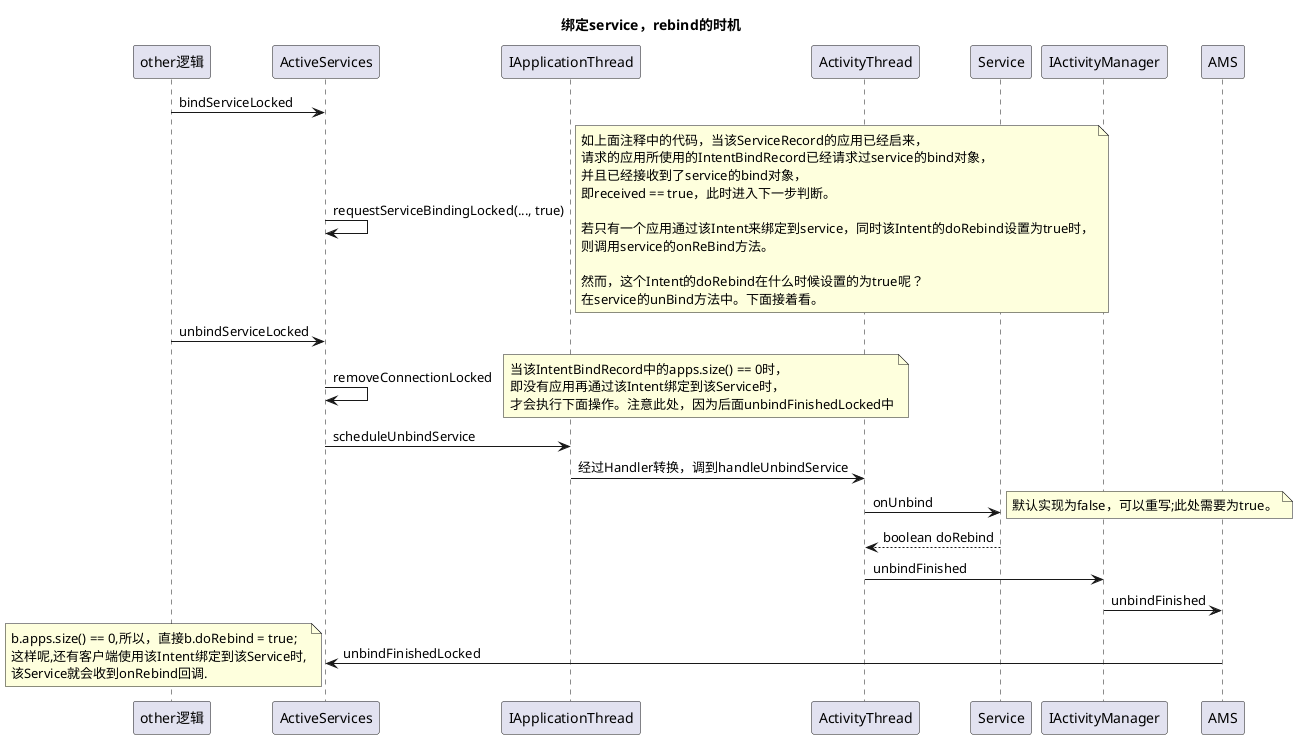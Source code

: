 @startuml
title 绑定service，rebind的时机
other逻辑 -> ActiveServices : bindServiceLocked
'if (s.app != null && b.intent.received) {
 '                // Service is already running, so we can immediately
 '                // publish the connection.
 '                try {
 '                    c.conn.connected(s.name, b.intent.binder, false);
 '                } catch (Exception e) {
 '                    Slog.w(TAG, "Failure sending service " + s.shortName
 '                            + " to connection " + c.conn.asBinder()
 '                            + " (in " + c.binding.client.processName + ")", e);
 '                }
 '
 '                // If this is the first app connected back to this binding,
 '                // and the service had previously asked to be told when
 '                // rebound, then do so.
 '                if (b.intent.apps.size() == 1 && b.intent.doRebind) {
 '                    requestServiceBindingLocked(s, b.intent, callerFg, true);
 '                }'

ActiveServices -> ActiveServices : requestServiceBindingLocked(..., true)
note right
如上面注释中的代码，当该ServiceRecord的应用已经启来，
请求的应用所使用的IntentBindRecord已经请求过service的bind对象，
并且已经接收到了service的bind对象，
即received == true，此时进入下一步判断。

若只有一个应用通过该Intent来绑定到service，同时该Intent的doRebind设置为true时，
则调用service的onReBind方法。

然而，这个Intent的doRebind在什么时候设置的为true呢？
在service的unBind方法中。下面接着看。
end note

'看unBind的实现'
other逻辑 -> ActiveServices : unbindServiceLocked

ActiveServices -> ActiveServices : removeConnectionLocked
note right
当该IntentBindRecord中的apps.size() == 0时，
即没有应用再通过该Intent绑定到该Service时，
才会执行下面操作。注意此处，因为后面unbindFinishedLocked中
end note

ActiveServices -> IApplicationThread : scheduleUnbindService

IApplicationThread -> ActivityThread : 经过Handler转换，调到handleUnbindService

'private void handleUnbindService(BindServiceData data) {
 '        Service s = mServices.get(data.token);
 '        if (s != null) {
 '            try {
 '                data.intent.setExtrasClassLoader(s.getClassLoader());
 '                data.intent.prepareToEnterProcess();
 '                boolean doRebind = s.onUnbind(data.intent);
 '                try {
 '                    if (doRebind) {
 '                        ActivityManager.getService().unbindFinished(
 '                                data.token, data.intent, doRebind);
 '                    } else {
 '                        ActivityManager.getService().serviceDoneExecuting(
 '                                data.token, SERVICE_DONE_EXECUTING_ANON, 0, 0);
 '                    }
 '                } catch (RemoteException ex) {
 '                    throw ex.rethrowFromSystemServer();
 '                }
 '            } catch (Exception e) {
 '                if (!mInstrumentation.onException(s, e)) {
 '                    throw new RuntimeException(
 '                            "Unable to unbind to service " + s
 '                            + " with " + data.intent + ": " + e.toString(), e);
 '                }
 '            }
 '        }
 '    }'

ActivityThread -> Service : onUnbind
note right: 默认实现为false，可以重写;此处需要为true。

Service --> ActivityThread : boolean doRebind

ActivityThread -> IActivityManager : unbindFinished

IActivityManager -> AMS : unbindFinished

AMS -> ActiveServices : unbindFinishedLocked

note left
b.apps.size() == 0,所以，直接b.doRebind = true;
这样呢,还有客户端使用该Intent绑定到该Service时,
该Service就会收到onRebind回调.
end note





@enduml